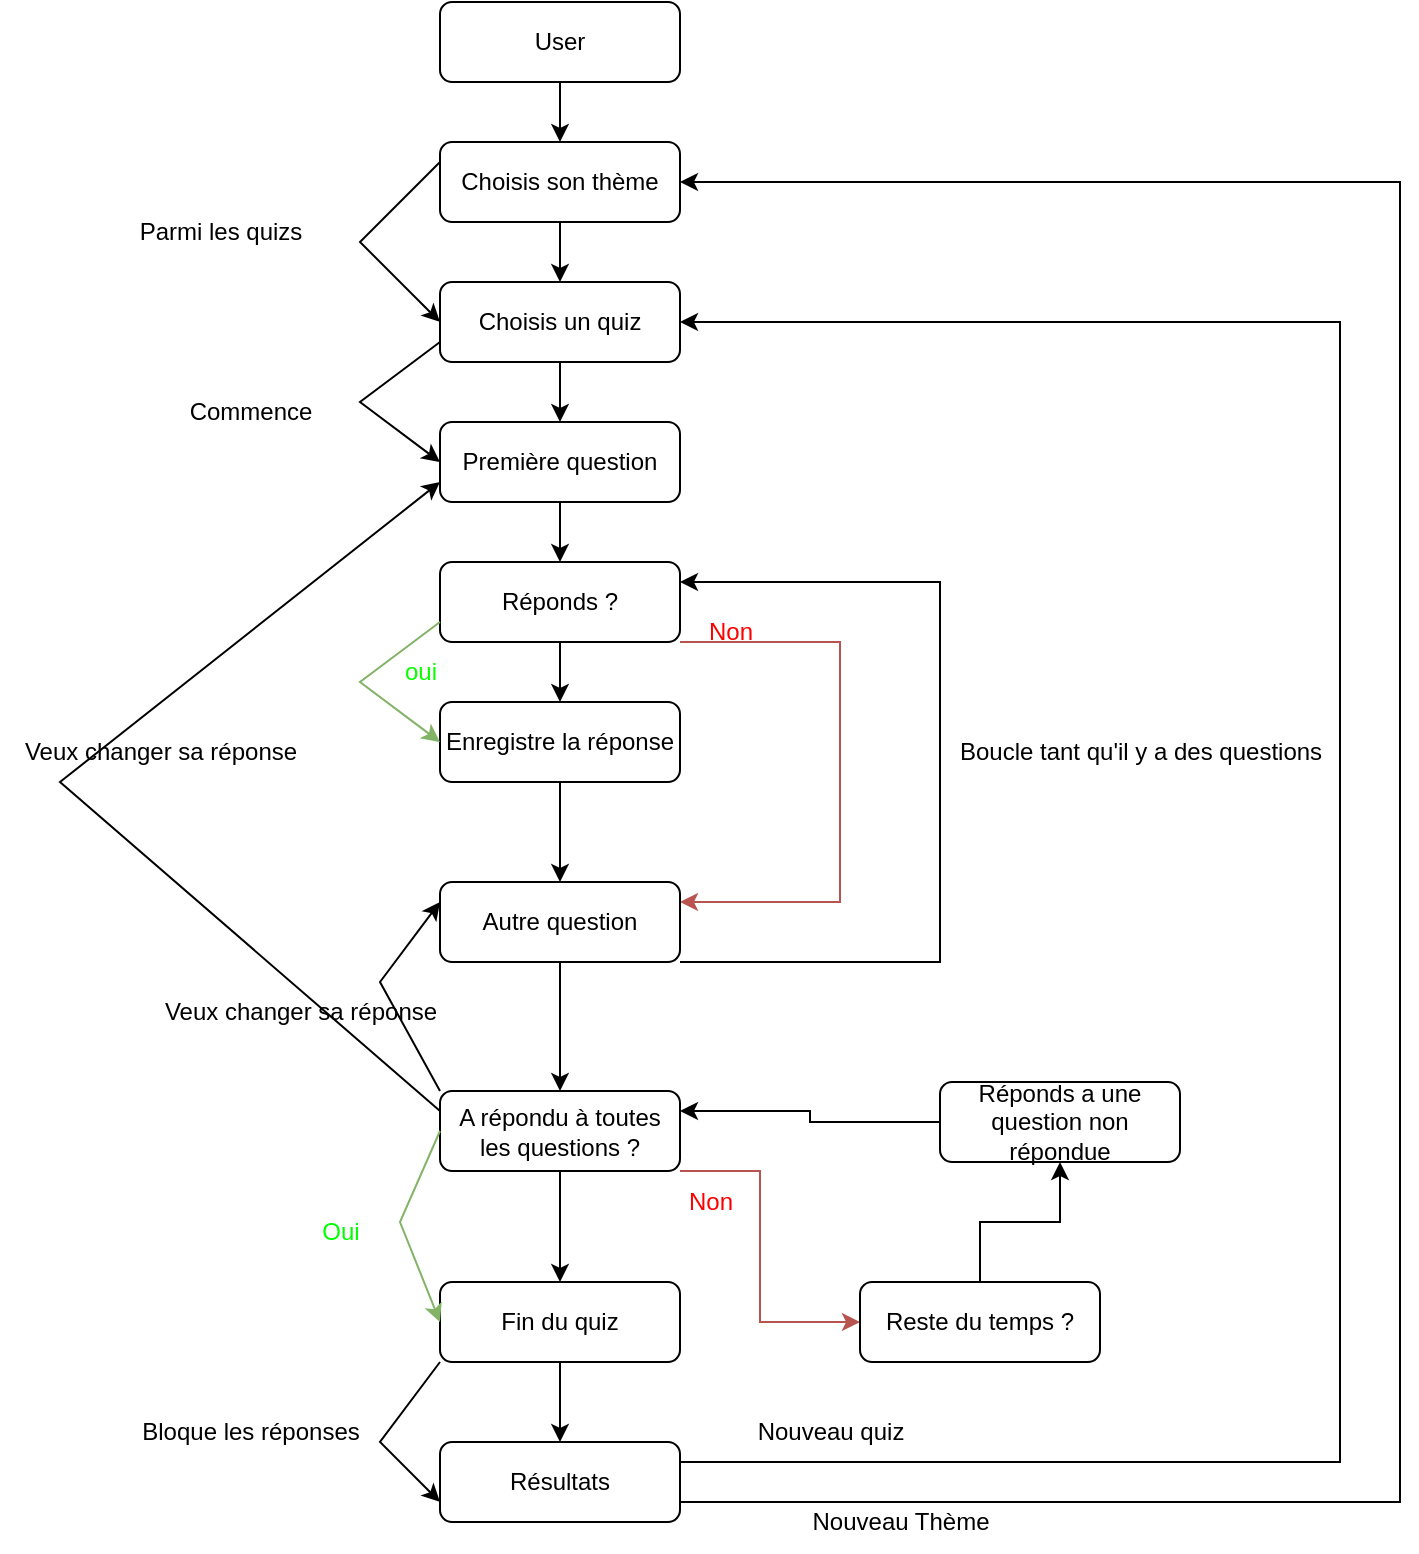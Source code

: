 <mxfile version="20.7.4" type="github"><diagram id="C5RBs43oDa-KdzZeNtuy" name="Page-1"><mxGraphModel dx="1681" dy="937" grid="1" gridSize="10" guides="1" tooltips="1" connect="1" arrows="1" fold="1" page="1" pageScale="1" pageWidth="827" pageHeight="1169" math="0" shadow="0"><root><mxCell id="WIyWlLk6GJQsqaUBKTNV-0"/><mxCell id="WIyWlLk6GJQsqaUBKTNV-1" parent="WIyWlLk6GJQsqaUBKTNV-0"/><mxCell id="ll2UGpEKz_w0IzYqY7yN-3" value="" style="edgeStyle=orthogonalEdgeStyle;rounded=0;orthogonalLoop=1;jettySize=auto;html=1;" parent="WIyWlLk6GJQsqaUBKTNV-1" source="WIyWlLk6GJQsqaUBKTNV-3" target="ll2UGpEKz_w0IzYqY7yN-2" edge="1"><mxGeometry relative="1" as="geometry"/></mxCell><mxCell id="WIyWlLk6GJQsqaUBKTNV-3" value="User" style="rounded=1;whiteSpace=wrap;html=1;fontSize=12;glass=0;strokeWidth=1;shadow=0;" parent="WIyWlLk6GJQsqaUBKTNV-1" vertex="1"><mxGeometry x="320" y="20" width="120" height="40" as="geometry"/></mxCell><mxCell id="ll2UGpEKz_w0IzYqY7yN-7" value="" style="edgeStyle=orthogonalEdgeStyle;rounded=0;orthogonalLoop=1;jettySize=auto;html=1;" parent="WIyWlLk6GJQsqaUBKTNV-1" source="ll2UGpEKz_w0IzYqY7yN-2" target="ll2UGpEKz_w0IzYqY7yN-6" edge="1"><mxGeometry relative="1" as="geometry"/></mxCell><mxCell id="ll2UGpEKz_w0IzYqY7yN-2" value="Choisis son thème " style="rounded=1;whiteSpace=wrap;html=1;fontSize=12;glass=0;strokeWidth=1;shadow=0;" parent="WIyWlLk6GJQsqaUBKTNV-1" vertex="1"><mxGeometry x="320" y="90" width="120" height="40" as="geometry"/></mxCell><mxCell id="ll2UGpEKz_w0IzYqY7yN-5" value="" style="endArrow=classic;html=1;rounded=0;exitX=0;exitY=0.25;exitDx=0;exitDy=0;entryX=0;entryY=0.5;entryDx=0;entryDy=0;" parent="WIyWlLk6GJQsqaUBKTNV-1" source="ll2UGpEKz_w0IzYqY7yN-2" target="ll2UGpEKz_w0IzYqY7yN-6" edge="1"><mxGeometry width="50" height="50" relative="1" as="geometry"><mxPoint x="230" y="150" as="sourcePoint"/><mxPoint x="320" y="260" as="targetPoint"/><Array as="points"><mxPoint x="280" y="140"/></Array></mxGeometry></mxCell><mxCell id="ll2UGpEKz_w0IzYqY7yN-13" value="" style="edgeStyle=orthogonalEdgeStyle;rounded=0;orthogonalLoop=1;jettySize=auto;html=1;" parent="WIyWlLk6GJQsqaUBKTNV-1" source="ll2UGpEKz_w0IzYqY7yN-6" target="ll2UGpEKz_w0IzYqY7yN-12" edge="1"><mxGeometry relative="1" as="geometry"/></mxCell><mxCell id="ll2UGpEKz_w0IzYqY7yN-6" value="Choisis un quiz" style="rounded=1;whiteSpace=wrap;html=1;fontSize=12;glass=0;strokeWidth=1;shadow=0;" parent="WIyWlLk6GJQsqaUBKTNV-1" vertex="1"><mxGeometry x="320" y="160" width="120" height="40" as="geometry"/></mxCell><mxCell id="ll2UGpEKz_w0IzYqY7yN-8" value="Parmi les quizs" style="text;html=1;align=center;verticalAlign=middle;resizable=0;points=[];autosize=1;strokeColor=none;fillColor=none;" parent="WIyWlLk6GJQsqaUBKTNV-1" vertex="1"><mxGeometry x="160" y="120" width="100" height="30" as="geometry"/></mxCell><mxCell id="ll2UGpEKz_w0IzYqY7yN-15" value="" style="edgeStyle=orthogonalEdgeStyle;rounded=0;orthogonalLoop=1;jettySize=auto;html=1;" parent="WIyWlLk6GJQsqaUBKTNV-1" source="ll2UGpEKz_w0IzYqY7yN-12" target="ll2UGpEKz_w0IzYqY7yN-14" edge="1"><mxGeometry relative="1" as="geometry"/></mxCell><mxCell id="ll2UGpEKz_w0IzYqY7yN-12" value="Première question" style="rounded=1;whiteSpace=wrap;html=1;fontSize=12;glass=0;strokeWidth=1;shadow=0;" parent="WIyWlLk6GJQsqaUBKTNV-1" vertex="1"><mxGeometry x="320" y="230" width="120" height="40" as="geometry"/></mxCell><mxCell id="ll2UGpEKz_w0IzYqY7yN-17" value="" style="edgeStyle=orthogonalEdgeStyle;rounded=0;orthogonalLoop=1;jettySize=auto;html=1;" parent="WIyWlLk6GJQsqaUBKTNV-1" source="ll2UGpEKz_w0IzYqY7yN-14" target="ll2UGpEKz_w0IzYqY7yN-16" edge="1"><mxGeometry relative="1" as="geometry"/></mxCell><mxCell id="ll2UGpEKz_w0IzYqY7yN-14" value="Réponds ?" style="rounded=1;whiteSpace=wrap;html=1;fontSize=12;glass=0;strokeWidth=1;shadow=0;" parent="WIyWlLk6GJQsqaUBKTNV-1" vertex="1"><mxGeometry x="320" y="300" width="120" height="40" as="geometry"/></mxCell><mxCell id="ll2UGpEKz_w0IzYqY7yN-16" value="Enregistre la réponse" style="rounded=1;whiteSpace=wrap;html=1;fontSize=12;glass=0;strokeWidth=1;shadow=0;" parent="WIyWlLk6GJQsqaUBKTNV-1" vertex="1"><mxGeometry x="320" y="370" width="120" height="40" as="geometry"/></mxCell><mxCell id="ll2UGpEKz_w0IzYqY7yN-21" value="" style="edgeStyle=orthogonalEdgeStyle;rounded=0;orthogonalLoop=1;jettySize=auto;html=1;" parent="WIyWlLk6GJQsqaUBKTNV-1" source="ll2UGpEKz_w0IzYqY7yN-18" target="ll2UGpEKz_w0IzYqY7yN-20" edge="1"><mxGeometry relative="1" as="geometry"/></mxCell><mxCell id="PXgf4dOoYLz5gVCGI3aB-9" value="" style="edgeStyle=orthogonalEdgeStyle;rounded=0;orthogonalLoop=1;jettySize=auto;html=1;exitX=1;exitY=1;exitDx=0;exitDy=0;fillColor=#f8cecc;strokeColor=#b85450;" edge="1" parent="WIyWlLk6GJQsqaUBKTNV-1" source="ll2UGpEKz_w0IzYqY7yN-18" target="PXgf4dOoYLz5gVCGI3aB-7"><mxGeometry relative="1" as="geometry"><Array as="points"><mxPoint x="480" y="605"/><mxPoint x="480" y="680"/></Array></mxGeometry></mxCell><mxCell id="ll2UGpEKz_w0IzYqY7yN-18" value="&lt;div&gt;A répondu à toutes les questions ?&lt;br&gt;&lt;/div&gt;" style="rounded=1;whiteSpace=wrap;html=1;fontSize=12;glass=0;strokeWidth=1;shadow=0;" parent="WIyWlLk6GJQsqaUBKTNV-1" vertex="1"><mxGeometry x="320" y="564.5" width="120" height="40" as="geometry"/></mxCell><mxCell id="ll2UGpEKz_w0IzYqY7yN-23" value="" style="edgeStyle=orthogonalEdgeStyle;rounded=0;orthogonalLoop=1;jettySize=auto;html=1;" parent="WIyWlLk6GJQsqaUBKTNV-1" source="ll2UGpEKz_w0IzYqY7yN-20" target="ll2UGpEKz_w0IzYqY7yN-22" edge="1"><mxGeometry relative="1" as="geometry"/></mxCell><mxCell id="ll2UGpEKz_w0IzYqY7yN-20" value="&lt;div&gt;Fin du quiz&lt;br&gt;&lt;/div&gt;" style="rounded=1;whiteSpace=wrap;html=1;fontSize=12;glass=0;strokeWidth=1;shadow=0;" parent="WIyWlLk6GJQsqaUBKTNV-1" vertex="1"><mxGeometry x="320" y="660" width="120" height="40" as="geometry"/></mxCell><mxCell id="ll2UGpEKz_w0IzYqY7yN-22" value="&lt;div&gt;Résultats&lt;/div&gt;" style="rounded=1;whiteSpace=wrap;html=1;fontSize=12;glass=0;strokeWidth=1;shadow=0;" parent="WIyWlLk6GJQsqaUBKTNV-1" vertex="1"><mxGeometry x="320" y="740" width="120" height="40" as="geometry"/></mxCell><mxCell id="ll2UGpEKz_w0IzYqY7yN-28" value="" style="endArrow=classic;html=1;rounded=0;exitX=0;exitY=0.75;exitDx=0;exitDy=0;entryX=0;entryY=0.5;entryDx=0;entryDy=0;" parent="WIyWlLk6GJQsqaUBKTNV-1" source="ll2UGpEKz_w0IzYqY7yN-6" target="ll2UGpEKz_w0IzYqY7yN-12" edge="1"><mxGeometry width="50" height="50" relative="1" as="geometry"><mxPoint x="210" y="370" as="sourcePoint"/><mxPoint x="260" y="320" as="targetPoint"/><Array as="points"><mxPoint x="280" y="220"/></Array></mxGeometry></mxCell><mxCell id="ll2UGpEKz_w0IzYqY7yN-29" value="Commence" style="text;html=1;align=center;verticalAlign=middle;resizable=0;points=[];autosize=1;strokeColor=none;fillColor=none;" parent="WIyWlLk6GJQsqaUBKTNV-1" vertex="1"><mxGeometry x="185" y="210" width="80" height="30" as="geometry"/></mxCell><mxCell id="ll2UGpEKz_w0IzYqY7yN-30" value="" style="endArrow=classic;html=1;rounded=0;exitX=0;exitY=0.75;exitDx=0;exitDy=0;entryX=0;entryY=0.5;entryDx=0;entryDy=0;fillColor=#d5e8d4;strokeColor=#82b366;" parent="WIyWlLk6GJQsqaUBKTNV-1" source="ll2UGpEKz_w0IzYqY7yN-14" target="ll2UGpEKz_w0IzYqY7yN-16" edge="1"><mxGeometry width="50" height="50" relative="1" as="geometry"><mxPoint x="320" y="400" as="sourcePoint"/><mxPoint x="320" y="500" as="targetPoint"/><Array as="points"><mxPoint x="280" y="360"/></Array></mxGeometry></mxCell><mxCell id="ll2UGpEKz_w0IzYqY7yN-31" value="oui" style="text;html=1;align=center;verticalAlign=middle;resizable=0;points=[];autosize=1;strokeColor=none;fillColor=none;fontColor=#09FF00;" parent="WIyWlLk6GJQsqaUBKTNV-1" vertex="1"><mxGeometry x="290" y="340" width="40" height="30" as="geometry"/></mxCell><mxCell id="ll2UGpEKz_w0IzYqY7yN-34" value="" style="endArrow=classic;html=1;rounded=0;exitX=0;exitY=0.5;exitDx=0;exitDy=0;entryX=0;entryY=0.5;entryDx=0;entryDy=0;fillColor=#d5e8d4;strokeColor=#82b366;" parent="WIyWlLk6GJQsqaUBKTNV-1" source="ll2UGpEKz_w0IzYqY7yN-18" target="ll2UGpEKz_w0IzYqY7yN-20" edge="1"><mxGeometry width="50" height="50" relative="1" as="geometry"><mxPoint x="190" y="730" as="sourcePoint"/><mxPoint x="310" y="760" as="targetPoint"/><Array as="points"><mxPoint x="300" y="630"/></Array></mxGeometry></mxCell><mxCell id="ll2UGpEKz_w0IzYqY7yN-35" value="Oui" style="text;html=1;align=center;verticalAlign=middle;resizable=0;points=[];autosize=1;strokeColor=none;fillColor=none;fontColor=#00FF00;" parent="WIyWlLk6GJQsqaUBKTNV-1" vertex="1"><mxGeometry x="250" y="620" width="40" height="30" as="geometry"/></mxCell><mxCell id="ll2UGpEKz_w0IzYqY7yN-36" value="" style="endArrow=classic;html=1;rounded=0;entryX=0;entryY=0.75;entryDx=0;entryDy=0;exitX=0;exitY=1;exitDx=0;exitDy=0;" parent="WIyWlLk6GJQsqaUBKTNV-1" source="ll2UGpEKz_w0IzYqY7yN-20" target="ll2UGpEKz_w0IzYqY7yN-22" edge="1"><mxGeometry width="50" height="50" relative="1" as="geometry"><mxPoint x="125" y="920" as="sourcePoint"/><mxPoint x="320" y="850" as="targetPoint"/><Array as="points"><mxPoint x="290" y="740"/></Array></mxGeometry></mxCell><mxCell id="ll2UGpEKz_w0IzYqY7yN-38" value="Bloque les réponses" style="text;html=1;align=center;verticalAlign=middle;resizable=0;points=[];autosize=1;strokeColor=none;fillColor=none;" parent="WIyWlLk6GJQsqaUBKTNV-1" vertex="1"><mxGeometry x="160" y="720" width="130" height="30" as="geometry"/></mxCell><mxCell id="c6M5blOjghePIYfvPkKa-1" value="" style="edgeStyle=orthogonalEdgeStyle;rounded=0;orthogonalLoop=1;jettySize=auto;html=1;exitX=1;exitY=1;exitDx=0;exitDy=0;entryX=1;entryY=0.25;entryDx=0;entryDy=0;fillColor=#f8cecc;strokeColor=#b85450;" parent="WIyWlLk6GJQsqaUBKTNV-1" source="ll2UGpEKz_w0IzYqY7yN-14" edge="1" target="c6M5blOjghePIYfvPkKa-0"><mxGeometry relative="1" as="geometry"><mxPoint x="480" y="410" as="sourcePoint"/><mxPoint x="520" y="360" as="targetPoint"/><Array as="points"><mxPoint x="520" y="340"/><mxPoint x="520" y="470"/></Array></mxGeometry></mxCell><mxCell id="c6M5blOjghePIYfvPkKa-0" value="Autre question" style="rounded=1;whiteSpace=wrap;html=1;fontSize=12;glass=0;strokeWidth=1;shadow=0;" parent="WIyWlLk6GJQsqaUBKTNV-1" vertex="1"><mxGeometry x="320" y="460" width="120" height="40" as="geometry"/></mxCell><mxCell id="c6M5blOjghePIYfvPkKa-4" value="" style="edgeStyle=orthogonalEdgeStyle;rounded=0;orthogonalLoop=1;jettySize=auto;html=1;exitX=0.5;exitY=1;exitDx=0;exitDy=0;entryX=0.5;entryY=0;entryDx=0;entryDy=0;" parent="WIyWlLk6GJQsqaUBKTNV-1" source="ll2UGpEKz_w0IzYqY7yN-16" target="c6M5blOjghePIYfvPkKa-0" edge="1"><mxGeometry relative="1" as="geometry"><mxPoint x="630" y="400" as="sourcePoint"/><mxPoint x="400" y="450" as="targetPoint"/></mxGeometry></mxCell><mxCell id="PXgf4dOoYLz5gVCGI3aB-0" value="Non" style="text;html=1;align=center;verticalAlign=middle;resizable=0;points=[];autosize=1;fontColor=#FF0000;" vertex="1" parent="WIyWlLk6GJQsqaUBKTNV-1"><mxGeometry x="440" y="320" width="50" height="30" as="geometry"/></mxCell><mxCell id="PXgf4dOoYLz5gVCGI3aB-2" value="" style="endArrow=classic;html=1;rounded=0;exitX=1;exitY=1;exitDx=0;exitDy=0;entryX=1;entryY=0.25;entryDx=0;entryDy=0;" edge="1" parent="WIyWlLk6GJQsqaUBKTNV-1" source="c6M5blOjghePIYfvPkKa-0" target="ll2UGpEKz_w0IzYqY7yN-14"><mxGeometry width="50" height="50" relative="1" as="geometry"><mxPoint x="570" y="550" as="sourcePoint"/><mxPoint x="570" y="290" as="targetPoint"/><Array as="points"><mxPoint x="570" y="500"/><mxPoint x="570" y="310"/></Array></mxGeometry></mxCell><mxCell id="PXgf4dOoYLz5gVCGI3aB-3" value="Boucle tant qu'il y a des questions" style="text;html=1;align=center;verticalAlign=middle;resizable=0;points=[];autosize=1;strokeColor=none;fillColor=none;" vertex="1" parent="WIyWlLk6GJQsqaUBKTNV-1"><mxGeometry x="570" y="380" width="200" height="30" as="geometry"/></mxCell><mxCell id="PXgf4dOoYLz5gVCGI3aB-4" value="" style="edgeStyle=orthogonalEdgeStyle;rounded=0;orthogonalLoop=1;jettySize=auto;html=1;exitX=0.5;exitY=1;exitDx=0;exitDy=0;entryX=0.5;entryY=0;entryDx=0;entryDy=0;" edge="1" parent="WIyWlLk6GJQsqaUBKTNV-1" source="c6M5blOjghePIYfvPkKa-0" target="ll2UGpEKz_w0IzYqY7yN-18"><mxGeometry relative="1" as="geometry"><mxPoint x="380" y="510" as="sourcePoint"/><mxPoint x="379.5" y="555" as="targetPoint"/></mxGeometry></mxCell><mxCell id="PXgf4dOoYLz5gVCGI3aB-17" value="" style="edgeStyle=orthogonalEdgeStyle;rounded=0;orthogonalLoop=1;jettySize=auto;html=1;" edge="1" parent="WIyWlLk6GJQsqaUBKTNV-1" source="PXgf4dOoYLz5gVCGI3aB-7" target="PXgf4dOoYLz5gVCGI3aB-15"><mxGeometry relative="1" as="geometry"/></mxCell><mxCell id="PXgf4dOoYLz5gVCGI3aB-7" value="&lt;div&gt;Reste du temps ?&lt;br&gt;&lt;/div&gt;" style="rounded=1;whiteSpace=wrap;html=1;fontSize=12;glass=0;strokeWidth=1;shadow=0;" vertex="1" parent="WIyWlLk6GJQsqaUBKTNV-1"><mxGeometry x="530" y="660" width="120" height="40" as="geometry"/></mxCell><mxCell id="PXgf4dOoYLz5gVCGI3aB-10" value="" style="endArrow=classic;html=1;rounded=0;exitX=0;exitY=0.25;exitDx=0;exitDy=0;entryX=0;entryY=0.75;entryDx=0;entryDy=0;" edge="1" parent="WIyWlLk6GJQsqaUBKTNV-1" source="ll2UGpEKz_w0IzYqY7yN-18" target="ll2UGpEKz_w0IzYqY7yN-12"><mxGeometry width="50" height="50" relative="1" as="geometry"><mxPoint x="390" y="500" as="sourcePoint"/><mxPoint x="440" y="450" as="targetPoint"/><Array as="points"><mxPoint x="130" y="410"/></Array></mxGeometry></mxCell><mxCell id="PXgf4dOoYLz5gVCGI3aB-11" value="Veux changer sa réponse" style="text;html=1;align=center;verticalAlign=middle;resizable=0;points=[];autosize=1;strokeColor=none;fillColor=none;" vertex="1" parent="WIyWlLk6GJQsqaUBKTNV-1"><mxGeometry x="100" y="380" width="160" height="30" as="geometry"/></mxCell><mxCell id="PXgf4dOoYLz5gVCGI3aB-12" value="" style="endArrow=classic;html=1;rounded=0;exitX=0;exitY=0;exitDx=0;exitDy=0;entryX=0;entryY=0.25;entryDx=0;entryDy=0;" edge="1" parent="WIyWlLk6GJQsqaUBKTNV-1" source="ll2UGpEKz_w0IzYqY7yN-18" target="c6M5blOjghePIYfvPkKa-0"><mxGeometry width="50" height="50" relative="1" as="geometry"><mxPoint x="310" y="614.5" as="sourcePoint"/><mxPoint x="310" y="300" as="targetPoint"/><Array as="points"><mxPoint x="290" y="510"/></Array></mxGeometry></mxCell><mxCell id="PXgf4dOoYLz5gVCGI3aB-13" value="Veux changer sa réponse" style="text;html=1;align=center;verticalAlign=middle;resizable=0;points=[];autosize=1;strokeColor=none;fillColor=none;" vertex="1" parent="WIyWlLk6GJQsqaUBKTNV-1"><mxGeometry x="170" y="510" width="160" height="30" as="geometry"/></mxCell><mxCell id="PXgf4dOoYLz5gVCGI3aB-14" value="Non" style="text;html=1;align=center;verticalAlign=middle;resizable=0;points=[];autosize=1;strokeColor=none;fillColor=none;fontColor=#FF0000;" vertex="1" parent="WIyWlLk6GJQsqaUBKTNV-1"><mxGeometry x="430" y="604.5" width="50" height="30" as="geometry"/></mxCell><mxCell id="PXgf4dOoYLz5gVCGI3aB-16" value="" style="edgeStyle=orthogonalEdgeStyle;rounded=0;orthogonalLoop=1;jettySize=auto;html=1;entryX=1;entryY=0.25;entryDx=0;entryDy=0;" edge="1" parent="WIyWlLk6GJQsqaUBKTNV-1" source="PXgf4dOoYLz5gVCGI3aB-15" target="ll2UGpEKz_w0IzYqY7yN-18"><mxGeometry relative="1" as="geometry"/></mxCell><mxCell id="PXgf4dOoYLz5gVCGI3aB-15" value="&lt;div&gt;Réponds a une question non répondue&lt;br&gt;&lt;/div&gt;" style="rounded=1;whiteSpace=wrap;html=1;fontSize=12;glass=0;strokeWidth=1;shadow=0;" vertex="1" parent="WIyWlLk6GJQsqaUBKTNV-1"><mxGeometry x="570" y="560" width="120" height="40" as="geometry"/></mxCell><mxCell id="PXgf4dOoYLz5gVCGI3aB-18" value="" style="endArrow=classic;html=1;rounded=0;fontColor=#00FF00;exitX=1;exitY=0.75;exitDx=0;exitDy=0;entryX=1;entryY=0.5;entryDx=0;entryDy=0;" edge="1" parent="WIyWlLk6GJQsqaUBKTNV-1" source="ll2UGpEKz_w0IzYqY7yN-22" target="ll2UGpEKz_w0IzYqY7yN-2"><mxGeometry width="50" height="50" relative="1" as="geometry"><mxPoint x="500" y="810" as="sourcePoint"/><mxPoint x="800" y="440" as="targetPoint"/><Array as="points"><mxPoint x="800" y="770"/><mxPoint x="800" y="110"/></Array></mxGeometry></mxCell><mxCell id="PXgf4dOoYLz5gVCGI3aB-19" value="&lt;font color=&quot;#000000&quot;&gt;Nouveau Thème&lt;/font&gt;" style="text;html=1;align=center;verticalAlign=middle;resizable=0;points=[];autosize=1;strokeColor=none;fillColor=none;fontColor=#00FF00;" vertex="1" parent="WIyWlLk6GJQsqaUBKTNV-1"><mxGeometry x="495" y="765" width="110" height="30" as="geometry"/></mxCell><mxCell id="PXgf4dOoYLz5gVCGI3aB-20" value="" style="endArrow=classic;html=1;rounded=0;fontColor=#00FF00;exitX=1;exitY=0.75;exitDx=0;exitDy=0;entryX=1;entryY=0.5;entryDx=0;entryDy=0;" edge="1" parent="WIyWlLk6GJQsqaUBKTNV-1" target="ll2UGpEKz_w0IzYqY7yN-6"><mxGeometry width="50" height="50" relative="1" as="geometry"><mxPoint x="440" y="750" as="sourcePoint"/><mxPoint x="440" y="90" as="targetPoint"/><Array as="points"><mxPoint x="770" y="750"/><mxPoint x="770" y="180"/></Array></mxGeometry></mxCell><mxCell id="PXgf4dOoYLz5gVCGI3aB-21" value="&lt;font color=&quot;#000000&quot;&gt;Nouveau quiz&lt;br&gt;&lt;/font&gt;" style="text;html=1;align=center;verticalAlign=middle;resizable=0;points=[];autosize=1;strokeColor=none;fillColor=none;fontColor=#00FF00;" vertex="1" parent="WIyWlLk6GJQsqaUBKTNV-1"><mxGeometry x="465" y="720" width="100" height="30" as="geometry"/></mxCell></root></mxGraphModel></diagram></mxfile>